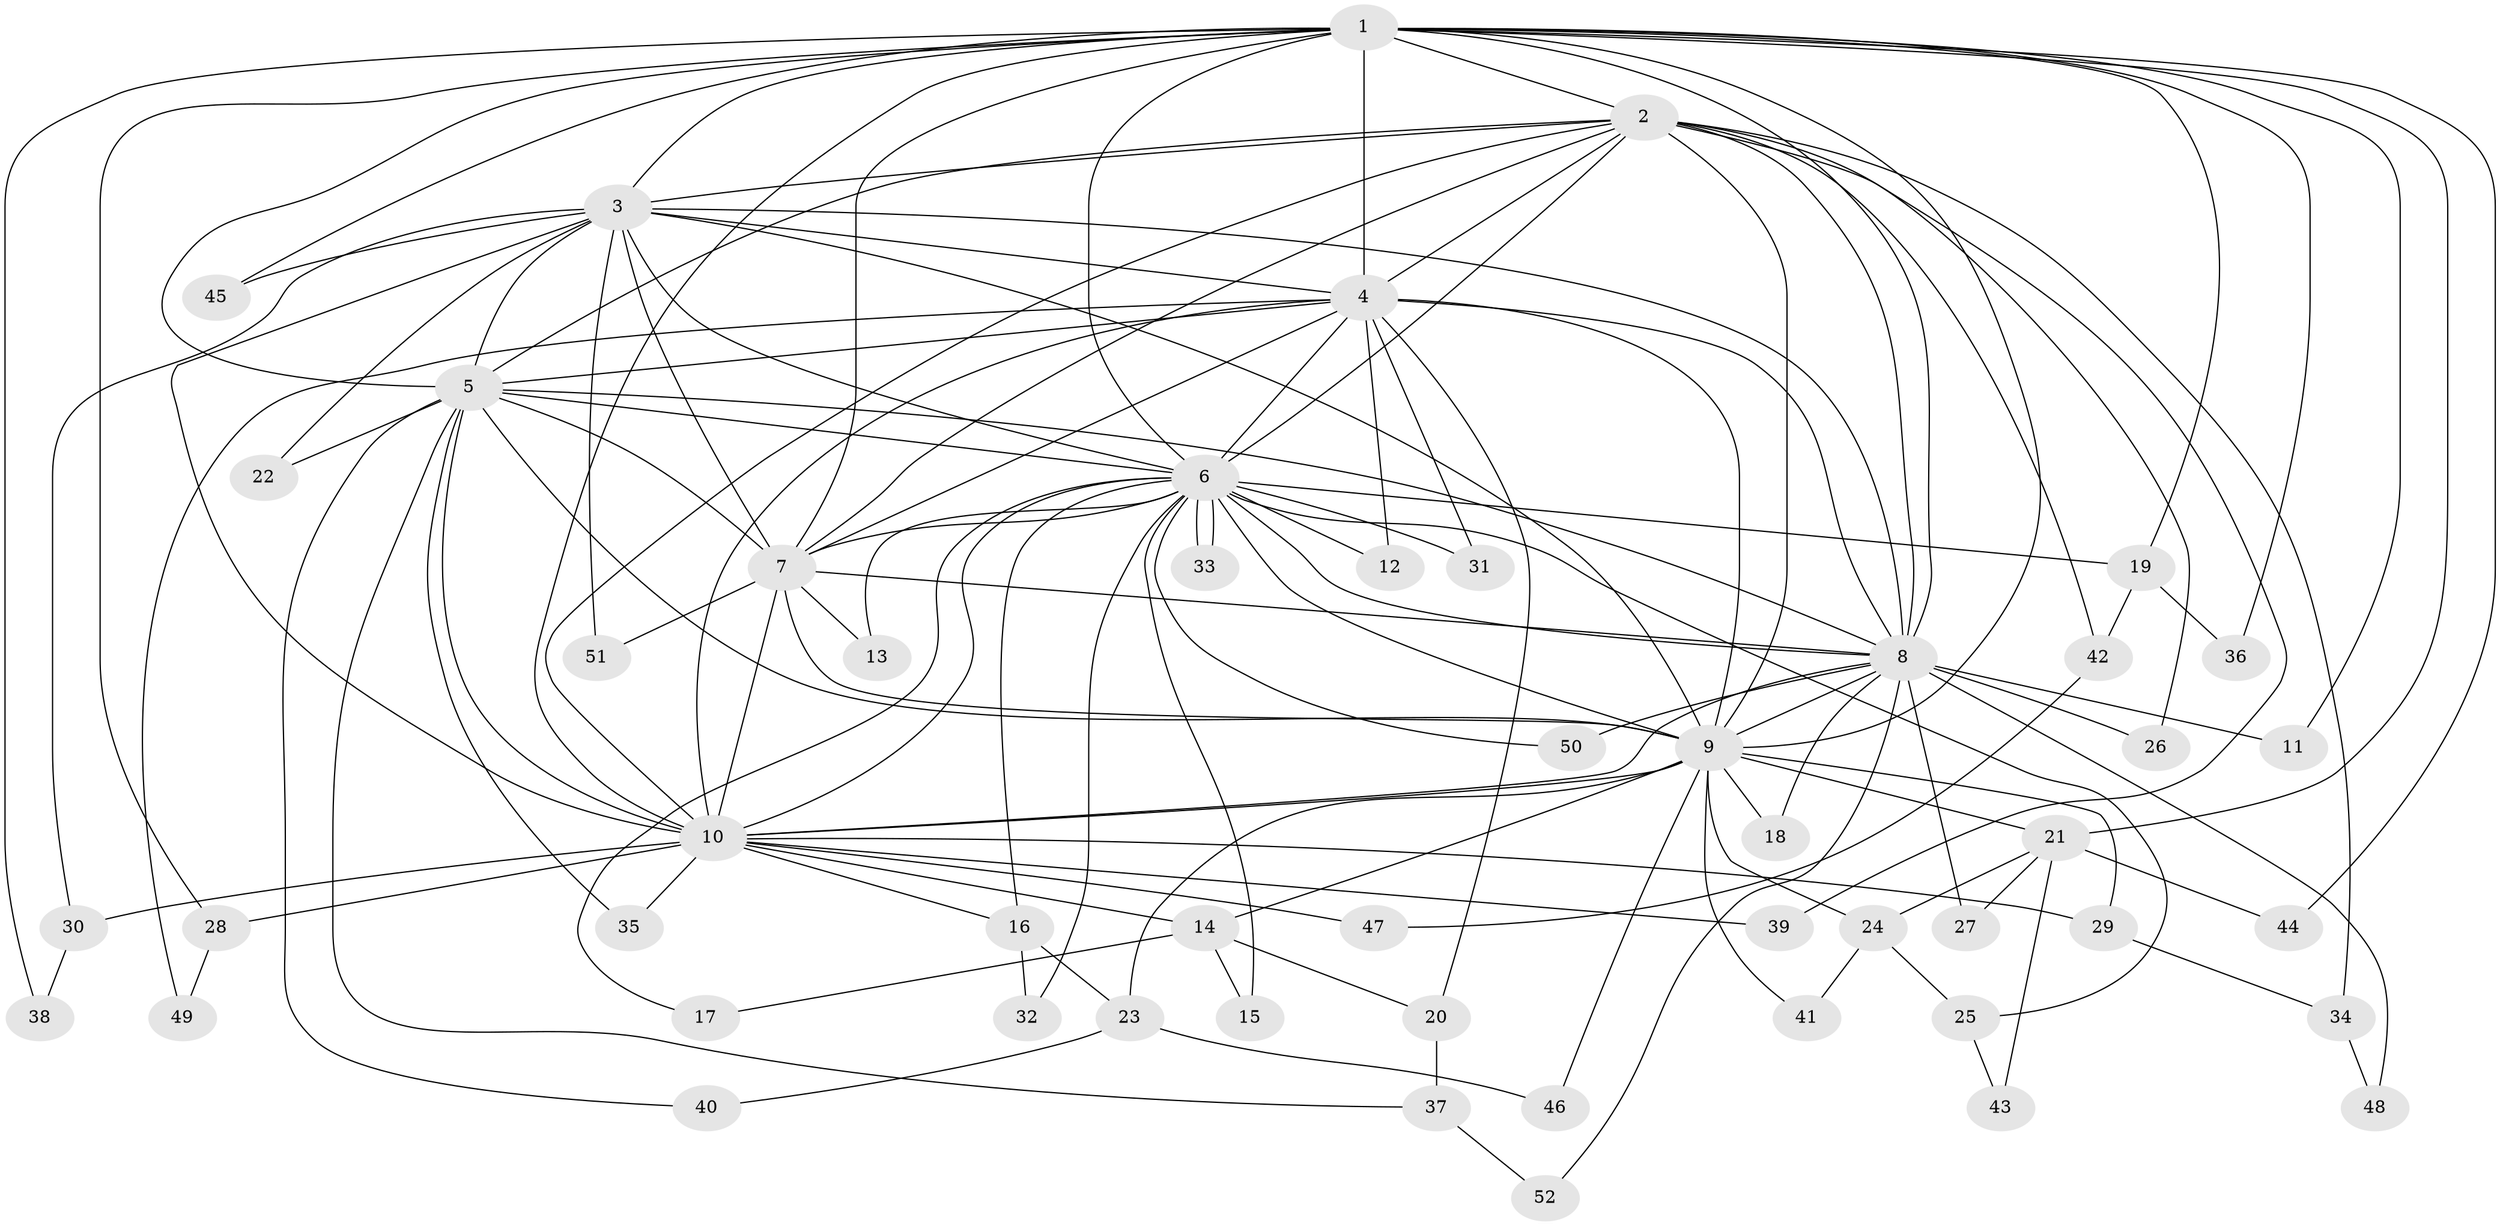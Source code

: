 // Generated by graph-tools (version 1.1) at 2025/01/03/09/25 03:01:17]
// undirected, 52 vertices, 129 edges
graph export_dot {
graph [start="1"]
  node [color=gray90,style=filled];
  1;
  2;
  3;
  4;
  5;
  6;
  7;
  8;
  9;
  10;
  11;
  12;
  13;
  14;
  15;
  16;
  17;
  18;
  19;
  20;
  21;
  22;
  23;
  24;
  25;
  26;
  27;
  28;
  29;
  30;
  31;
  32;
  33;
  34;
  35;
  36;
  37;
  38;
  39;
  40;
  41;
  42;
  43;
  44;
  45;
  46;
  47;
  48;
  49;
  50;
  51;
  52;
  1 -- 2;
  1 -- 3;
  1 -- 4;
  1 -- 5;
  1 -- 6;
  1 -- 7;
  1 -- 8;
  1 -- 9;
  1 -- 10;
  1 -- 11;
  1 -- 19;
  1 -- 21;
  1 -- 28;
  1 -- 36;
  1 -- 38;
  1 -- 44;
  1 -- 45;
  2 -- 3;
  2 -- 4;
  2 -- 5;
  2 -- 6;
  2 -- 7;
  2 -- 8;
  2 -- 9;
  2 -- 10;
  2 -- 26;
  2 -- 34;
  2 -- 39;
  2 -- 42;
  3 -- 4;
  3 -- 5;
  3 -- 6;
  3 -- 7;
  3 -- 8;
  3 -- 9;
  3 -- 10;
  3 -- 22;
  3 -- 30;
  3 -- 45;
  3 -- 51;
  4 -- 5;
  4 -- 6;
  4 -- 7;
  4 -- 8;
  4 -- 9;
  4 -- 10;
  4 -- 12;
  4 -- 20;
  4 -- 31;
  4 -- 49;
  5 -- 6;
  5 -- 7;
  5 -- 8;
  5 -- 9;
  5 -- 10;
  5 -- 22;
  5 -- 35;
  5 -- 37;
  5 -- 40;
  6 -- 7;
  6 -- 8;
  6 -- 9;
  6 -- 10;
  6 -- 12;
  6 -- 13;
  6 -- 15;
  6 -- 16;
  6 -- 17;
  6 -- 19;
  6 -- 25;
  6 -- 31;
  6 -- 32;
  6 -- 33;
  6 -- 33;
  6 -- 50;
  7 -- 8;
  7 -- 9;
  7 -- 10;
  7 -- 13;
  7 -- 51;
  8 -- 9;
  8 -- 10;
  8 -- 11;
  8 -- 18;
  8 -- 26;
  8 -- 27;
  8 -- 48;
  8 -- 50;
  8 -- 52;
  9 -- 10;
  9 -- 14;
  9 -- 18;
  9 -- 21;
  9 -- 23;
  9 -- 24;
  9 -- 29;
  9 -- 41;
  9 -- 46;
  10 -- 14;
  10 -- 16;
  10 -- 28;
  10 -- 29;
  10 -- 30;
  10 -- 35;
  10 -- 39;
  10 -- 47;
  14 -- 15;
  14 -- 17;
  14 -- 20;
  16 -- 23;
  16 -- 32;
  19 -- 36;
  19 -- 42;
  20 -- 37;
  21 -- 24;
  21 -- 27;
  21 -- 43;
  21 -- 44;
  23 -- 40;
  23 -- 46;
  24 -- 25;
  24 -- 41;
  25 -- 43;
  28 -- 49;
  29 -- 34;
  30 -- 38;
  34 -- 48;
  37 -- 52;
  42 -- 47;
}
